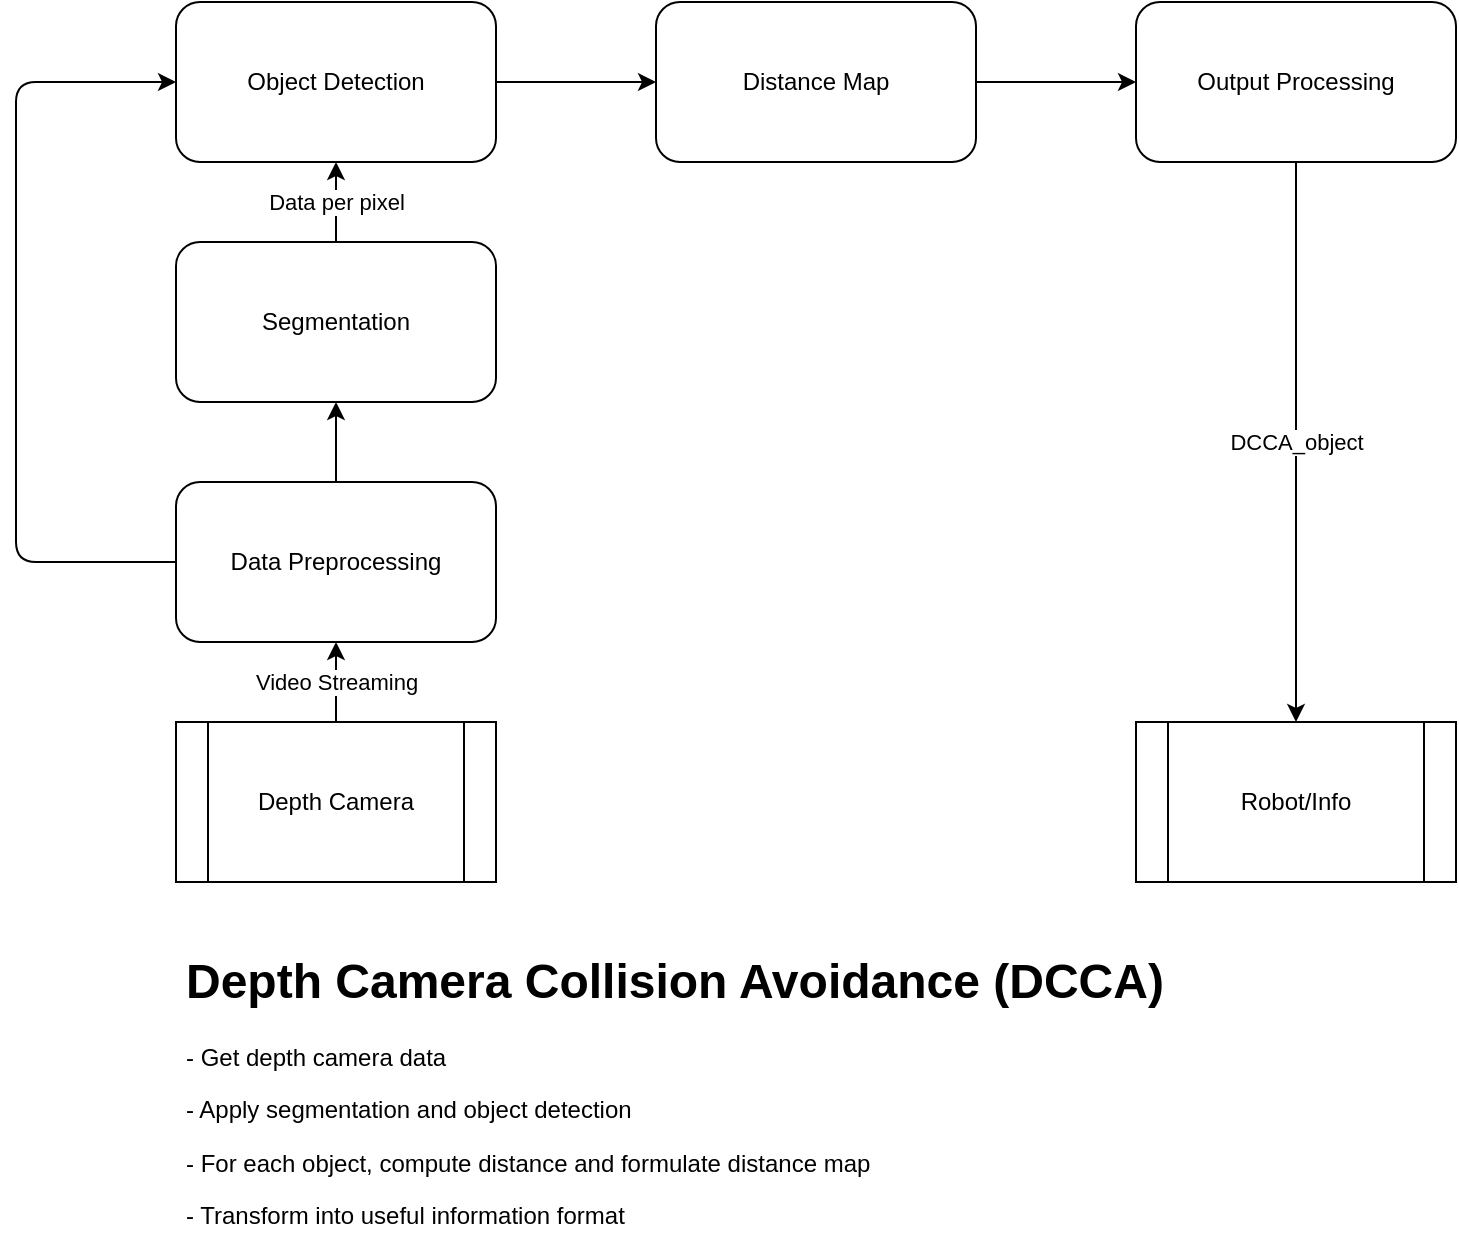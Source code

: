 <mxfile>
    <diagram id="ZyWOV-NCzYDgag-bcuuw" name="Page-1">
        <mxGraphModel dx="990" dy="575" grid="1" gridSize="10" guides="1" tooltips="1" connect="1" arrows="1" fold="1" page="1" pageScale="1" pageWidth="827" pageHeight="1169" background="none" math="0" shadow="0">
            <root>
                <mxCell id="0"/>
                <mxCell id="1" parent="0"/>
                <mxCell id="3" value="Depth Camera" style="shape=process;whiteSpace=wrap;html=1;backgroundOutline=1;" parent="1" vertex="1">
                    <mxGeometry x="120" y="440" width="160" height="80" as="geometry"/>
                </mxCell>
                <mxCell id="4" value="Robot/Info" style="shape=process;whiteSpace=wrap;html=1;backgroundOutline=1;" parent="1" vertex="1">
                    <mxGeometry x="600" y="440" width="160" height="80" as="geometry"/>
                </mxCell>
                <mxCell id="14" style="edgeStyle=none;html=1;exitX=0.5;exitY=0;exitDx=0;exitDy=0;entryX=0.5;entryY=1;entryDx=0;entryDy=0;" parent="1" source="5" target="6" edge="1">
                    <mxGeometry relative="1" as="geometry"/>
                </mxCell>
                <mxCell id="21" style="edgeStyle=none;html=1;exitX=0;exitY=0.5;exitDx=0;exitDy=0;entryX=0;entryY=0.5;entryDx=0;entryDy=0;" parent="1" source="5" target="7" edge="1">
                    <mxGeometry relative="1" as="geometry">
                        <Array as="points">
                            <mxPoint x="40" y="360"/>
                            <mxPoint x="40" y="120"/>
                        </Array>
                    </mxGeometry>
                </mxCell>
                <mxCell id="5" value="Data Preprocessing" style="rounded=1;whiteSpace=wrap;html=1;" parent="1" vertex="1">
                    <mxGeometry x="120" y="320" width="160" height="80" as="geometry"/>
                </mxCell>
                <mxCell id="6" value="Segmentation" style="rounded=1;whiteSpace=wrap;html=1;" parent="1" vertex="1">
                    <mxGeometry x="120" y="200" width="160" height="80" as="geometry"/>
                </mxCell>
                <mxCell id="7" value="Object Detection" style="rounded=1;whiteSpace=wrap;html=1;" parent="1" vertex="1">
                    <mxGeometry x="120" y="80" width="160" height="80" as="geometry"/>
                </mxCell>
                <mxCell id="18" style="edgeStyle=none;html=1;exitX=1;exitY=0.5;exitDx=0;exitDy=0;entryX=0;entryY=0.5;entryDx=0;entryDy=0;" parent="1" source="11" target="12" edge="1">
                    <mxGeometry relative="1" as="geometry"/>
                </mxCell>
                <mxCell id="11" value="Distance Map" style="rounded=1;whiteSpace=wrap;html=1;" parent="1" vertex="1">
                    <mxGeometry x="360" y="80" width="160" height="80" as="geometry"/>
                </mxCell>
                <mxCell id="12" value="Output Processing" style="rounded=1;whiteSpace=wrap;html=1;" parent="1" vertex="1">
                    <mxGeometry x="600" y="80" width="160" height="80" as="geometry"/>
                </mxCell>
                <mxCell id="30" value="&lt;h1&gt;Depth Camera Collision Avoidance (DCCA)&lt;/h1&gt;&lt;p&gt;- Get depth camera data&lt;/p&gt;&lt;p&gt;- Apply segmentation and object detection&lt;/p&gt;&lt;p&gt;- For each object, compute distance and formulate distance map&lt;/p&gt;&lt;p&gt;- Transform into useful information format&lt;/p&gt;&lt;p&gt;&lt;br&gt;&lt;/p&gt;" style="text;html=1;strokeColor=none;fillColor=none;spacing=5;spacingTop=-20;whiteSpace=wrap;overflow=hidden;rounded=0;" parent="1" vertex="1">
                    <mxGeometry x="120" y="550" width="620" height="150" as="geometry"/>
                </mxCell>
                <mxCell id="32" value="" style="endArrow=classic;html=1;exitX=0.5;exitY=1;exitDx=0;exitDy=0;entryX=0.5;entryY=0;entryDx=0;entryDy=0;" edge="1" parent="1" source="12" target="4">
                    <mxGeometry relative="1" as="geometry">
                        <mxPoint x="460" y="330" as="sourcePoint"/>
                        <mxPoint x="560" y="330" as="targetPoint"/>
                    </mxGeometry>
                </mxCell>
                <mxCell id="33" value="DCCA_object" style="edgeLabel;resizable=0;align=center;verticalAlign=middle;html=1;" connectable="0" vertex="1" parent="32">
                    <mxGeometry relative="1" as="geometry"/>
                </mxCell>
                <mxCell id="34" value="" style="endArrow=classic;html=1;exitX=0.5;exitY=0;exitDx=0;exitDy=0;entryX=0.5;entryY=1;entryDx=0;entryDy=0;" edge="1" parent="1" source="3" target="5">
                    <mxGeometry relative="1" as="geometry">
                        <mxPoint x="210" y="380" as="sourcePoint"/>
                        <mxPoint x="310" y="380" as="targetPoint"/>
                    </mxGeometry>
                </mxCell>
                <mxCell id="35" value="Video Streaming" style="edgeLabel;resizable=0;html=1;align=center;verticalAlign=middle;" connectable="0" vertex="1" parent="34">
                    <mxGeometry relative="1" as="geometry"/>
                </mxCell>
                <mxCell id="36" value="" style="endArrow=classic;html=1;exitX=0.5;exitY=0;exitDx=0;exitDy=0;entryX=0.5;entryY=1;entryDx=0;entryDy=0;" edge="1" parent="1" source="6" target="7">
                    <mxGeometry relative="1" as="geometry">
                        <mxPoint x="120" y="220" as="sourcePoint"/>
                        <mxPoint x="220" y="220" as="targetPoint"/>
                        <Array as="points"/>
                    </mxGeometry>
                </mxCell>
                <mxCell id="37" value="Data per pixel" style="edgeLabel;resizable=0;html=1;align=center;verticalAlign=middle;" connectable="0" vertex="1" parent="36">
                    <mxGeometry relative="1" as="geometry"/>
                </mxCell>
                <mxCell id="38" value="" style="endArrow=classic;html=1;exitX=1;exitY=0.5;exitDx=0;exitDy=0;entryX=0;entryY=0.5;entryDx=0;entryDy=0;" edge="1" parent="1" source="7" target="11">
                    <mxGeometry relative="1" as="geometry">
                        <mxPoint x="270" y="180" as="sourcePoint"/>
                        <mxPoint x="370" y="180" as="targetPoint"/>
                    </mxGeometry>
                </mxCell>
            </root>
        </mxGraphModel>
    </diagram>
</mxfile>